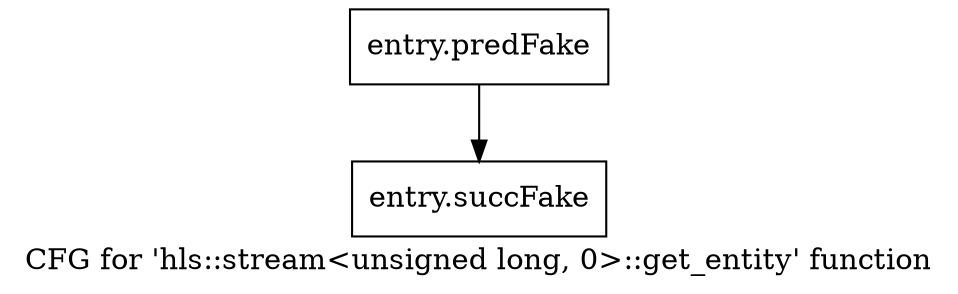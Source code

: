 digraph "CFG for 'hls::stream\<unsigned long, 0\>::get_entity' function" {
	label="CFG for 'hls::stream\<unsigned long, 0\>::get_entity' function";

	Node0x56f2550 [shape=record,filename="",linenumber="",label="{entry.predFake}"];
	Node0x56f2550 -> Node0x58c6f70[ callList="" memoryops="" filename="/tools/Xilinx/Vitis_HLS/2023.1/include/hls_stream.h" execusionnum="2"];
	Node0x58c6f70 [shape=record,filename="/tools/Xilinx/Vitis_HLS/2023.1/include/hls_stream.h",linenumber="410",label="{entry.succFake}"];
}
